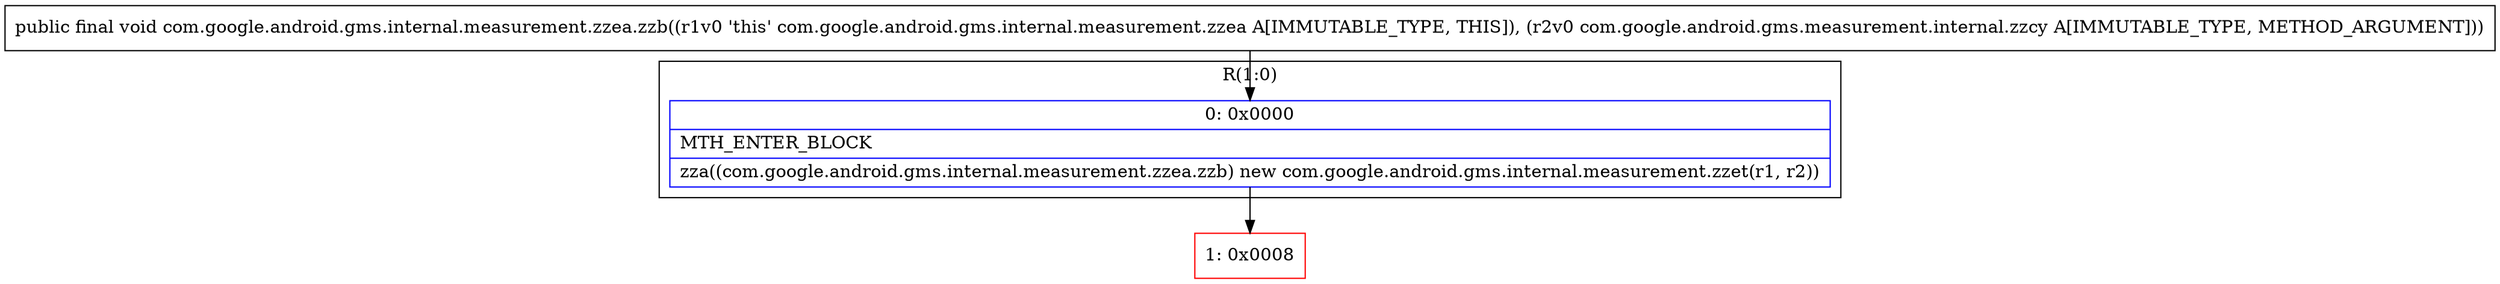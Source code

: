 digraph "CFG forcom.google.android.gms.internal.measurement.zzea.zzb(Lcom\/google\/android\/gms\/measurement\/internal\/zzcy;)V" {
subgraph cluster_Region_492888503 {
label = "R(1:0)";
node [shape=record,color=blue];
Node_0 [shape=record,label="{0\:\ 0x0000|MTH_ENTER_BLOCK\l|zza((com.google.android.gms.internal.measurement.zzea.zzb) new com.google.android.gms.internal.measurement.zzet(r1, r2))\l}"];
}
Node_1 [shape=record,color=red,label="{1\:\ 0x0008}"];
MethodNode[shape=record,label="{public final void com.google.android.gms.internal.measurement.zzea.zzb((r1v0 'this' com.google.android.gms.internal.measurement.zzea A[IMMUTABLE_TYPE, THIS]), (r2v0 com.google.android.gms.measurement.internal.zzcy A[IMMUTABLE_TYPE, METHOD_ARGUMENT])) }"];
MethodNode -> Node_0;
Node_0 -> Node_1;
}

